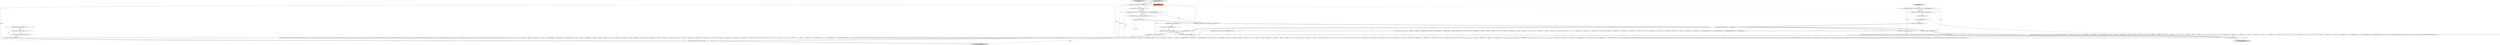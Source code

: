 digraph {
7 [style = filled, label = "primaryExpression['1', '0', '0']", fillcolor = lightgray, shape = diamond image = "AAA0AAABBB1BBB"];
31 [style = filled, label = "setState(766)@@@7@@@['0', '0', '1']", fillcolor = white, shape = ellipse image = "AAA0AAABBB3BBB"];
3 [style = filled, label = "enterRecursionRule(_localctx,60,RULE_primaryExpression,_p)@@@8@@@['1', '1', '0']", fillcolor = white, shape = ellipse image = "AAA0AAABBB1BBB"];
32 [style = filled, label = "getInterpreter().adaptivePredict(_input,100,_ctx)@@@30@@@['0', '0', '1']", fillcolor = white, shape = diamond image = "AAA0AAABBB3BBB"];
5 [style = filled, label = "RecognitionException re@@@178@@@['1', '1', '0']", fillcolor = white, shape = diamond image = "AAA0AAABBB1BBB"];
22 [style = filled, label = "_errHandler.sync(this)@@@8@@@['0', '0', '1']", fillcolor = white, shape = ellipse image = "AAA0AAABBB3BBB"];
10 [style = filled, label = "_errHandler.recover(this,re)@@@181@@@['1', '1', '0']", fillcolor = white, shape = ellipse image = "AAA0AAABBB1BBB"];
11 [style = filled, label = "PrimaryExpressionContext _localctx = new PrimaryExpressionContext(_ctx,_parentState)@@@5@@@['1', '1', '0']", fillcolor = white, shape = ellipse image = "AAA0AAABBB1BBB"];
18 [style = filled, label = "primaryExpression['0', '1', '0']", fillcolor = lightgray, shape = diamond image = "AAA0AAABBB2BBB"];
9 [style = filled, label = "_localctx.exception = re@@@179@@@['1', '1', '0']", fillcolor = white, shape = ellipse image = "AAA0AAABBB1BBB"];
36 [style = filled, label = "RecognitionException re@@@45@@@['0', '0', '1']", fillcolor = white, shape = diamond image = "AAA0AAABBB3BBB"];
24 [style = filled, label = "enterOuterAlt(_localctx,1)@@@10@@@['0', '0', '1']", fillcolor = white, shape = ellipse image = "AAA0AAABBB3BBB"];
30 [style = filled, label = "int _la@@@5@@@['0', '0', '1']", fillcolor = white, shape = ellipse image = "AAA0AAABBB3BBB"];
6 [style = filled, label = "getInterpreter().adaptivePredict(_input,101,_ctx)@@@9@@@['1', '1', '1']", fillcolor = white, shape = diamond image = "AAA0AAABBB1BBB"];
1 [style = filled, label = "return _localctx@@@186@@@['1', '1', '0']", fillcolor = lightgray, shape = ellipse image = "AAA0AAABBB1BBB"];
28 [style = filled, label = "enterRule(_localctx,96,RULE_tableIdentifier)@@@4@@@['0', '0', '1']", fillcolor = white, shape = ellipse image = "AAA0AAABBB3BBB"];
35 [style = filled, label = "{setState(763)_errHandler.sync(this)switch (getInterpreter().adaptivePredict(_input,100,_ctx)) {case 1:{setState(760)((TableIdentifierContext)_localctx).catalog = identifier()setState(761)match(T__3)}breaksetState(765)((TableIdentifierContext)_localctx).name = identifier()}@@@27@@@['0', '0', '1']", fillcolor = white, shape = ellipse image = "AAA0AAABBB3BBB"];
0 [style = filled, label = "_errHandler.reportError(this,re)@@@180@@@['1', '1', '0']", fillcolor = white, shape = ellipse image = "AAA0AAABBB1BBB"];
2 [style = filled, label = "int _parentState = getState()@@@4@@@['1', '1', '0']", fillcolor = white, shape = ellipse image = "AAA0AAABBB1BBB"];
13 [style = filled, label = "PrimaryExpressionContext _prevctx = _localctx@@@6@@@['1', '1', '0']", fillcolor = white, shape = ellipse image = "AAA0AAABBB1BBB"];
17 [style = filled, label = "{setState(622)_errHandler.sync(this)switch (getInterpreter().adaptivePredict(_input,86,_ctx)) {case 1:{_localctx = new CastContext(_localctx)_ctx = _localctx_prevctx = _localctxsetState(587)castExpression()}breakcase 2:{_localctx = new ExtractContext(_localctx)_ctx = _localctx_prevctx = _localctxsetState(588)extractExpression()}breakcase 3:{_localctx = new CurrentDateTimeFunctionContext(_localctx)_ctx = _localctx_prevctx = _localctxsetState(589)builtinDateTimeFunction()}breakcase 4:{_localctx = new ConstantDefaultContext(_localctx)_ctx = _localctx_prevctx = _localctxsetState(590)constant()}breakcase 5:{_localctx = new StarContext(_localctx)_ctx = _localctx_prevctx = _localctxsetState(594)_la = _input.LA(1)if ((((_la) & ~0x3f) == 0 && ((1L << _la) & ((1L << ANALYZE) | (1L << ANALYZED) | (1L << CATALOGS) | (1L << COLUMNS) | (1L << CURRENT_DATE) | (1L << CURRENT_TIME) | (1L << CURRENT_TIMESTAMP) | (1L << DAY) | (1L << DEBUG) | (1L << EXECUTABLE) | (1L << EXPLAIN) | (1L << FIRST) | (1L << FORMAT) | (1L << FULL) | (1L << FUNCTIONS) | (1L << GRAPHVIZ) | (1L << HOUR) | (1L << INTERVAL) | (1L << LAST) | (1L << LIMIT) | (1L << MAPPED) | (1L << MINUTE) | (1L << MONTH))) != 0) || ((((_la - 69)) & ~0x3f) == 0 && ((1L << (_la - 69)) & ((1L << (OPTIMIZED - 69)) | (1L << (PARSED - 69)) | (1L << (PHYSICAL - 69)) | (1L << (PLAN - 69)) | (1L << (RLIKE - 69)) | (1L << (QUERY - 69)) | (1L << (SCHEMAS - 69)) | (1L << (SECOND - 69)) | (1L << (SHOW - 69)) | (1L << (SYS - 69)) | (1L << (TABLES - 69)) | (1L << (TEXT - 69)) | (1L << (TYPE - 69)) | (1L << (TYPES - 69)) | (1L << (VERIFY - 69)) | (1L << (YEAR - 69)) | (1L << (IDENTIFIER - 69)) | (1L << (DIGIT_IDENTIFIER - 69)) | (1L << (QUOTED_IDENTIFIER - 69)) | (1L << (BACKQUOTED_IDENTIFIER - 69)))) != 0)) {{setState(591)qualifiedName()setState(592)match(DOT)}}setState(596)match(ASTERISK)}breakcase 6:{_localctx = new FunctionContext(_localctx)_ctx = _localctx_prevctx = _localctxsetState(597)functionExpression()}breakcase 7:{_localctx = new SubqueryExpressionContext(_localctx)_ctx = _localctx_prevctx = _localctxsetState(598)match(T__0)setState(599)query()setState(600)match(T__1)}breakcase 8:{_localctx = new DereferenceContext(_localctx)_ctx = _localctx_prevctx = _localctxsetState(602)qualifiedName()}breakcase 9:{_localctx = new ParenthesizedExpressionContext(_localctx)_ctx = _localctx_prevctx = _localctxsetState(603)match(T__0)setState(604)expression()setState(605)match(T__1)}breakcase 10:{_localctx = new CaseContext(_localctx)_ctx = _localctx_prevctx = _localctxsetState(607)match(CASE)setState(609)_la = _input.LA(1)if ((((_la) & ~0x3f) == 0 && ((1L << _la) & ((1L << T__0) | (1L << ANALYZE) | (1L << ANALYZED) | (1L << CASE) | (1L << CAST) | (1L << CATALOGS) | (1L << COLUMNS) | (1L << CONVERT) | (1L << CURRENT_DATE) | (1L << CURRENT_TIME) | (1L << CURRENT_TIMESTAMP) | (1L << DAY) | (1L << DEBUG) | (1L << EXECUTABLE) | (1L << EXISTS) | (1L << EXPLAIN) | (1L << EXTRACT) | (1L << FALSE) | (1L << FIRST) | (1L << FORMAT) | (1L << FULL) | (1L << FUNCTIONS) | (1L << GRAPHVIZ) | (1L << HOUR) | (1L << INTERVAL) | (1L << LAST) | (1L << LEFT) | (1L << LIMIT) | (1L << MAPPED) | (1L << MATCH) | (1L << MINUTE) | (1L << MONTH))) != 0) || ((((_la - 65)) & ~0x3f) == 0 && ((1L << (_la - 65)) & ((1L << (NOT - 65)) | (1L << (NULL - 65)) | (1L << (OPTIMIZED - 65)) | (1L << (PARSED - 65)) | (1L << (PHYSICAL - 65)) | (1L << (PLAN - 65)) | (1L << (RIGHT - 65)) | (1L << (RLIKE - 65)) | (1L << (QUERY - 65)) | (1L << (SCHEMAS - 65)) | (1L << (SECOND - 65)) | (1L << (SHOW - 65)) | (1L << (SYS - 65)) | (1L << (TABLES - 65)) | (1L << (TEXT - 65)) | (1L << (TRUE - 65)) | (1L << (TYPE - 65)) | (1L << (TYPES - 65)) | (1L << (VERIFY - 65)) | (1L << (YEAR - 65)) | (1L << (FUNCTION_ESC - 65)) | (1L << (DATE_ESC - 65)) | (1L << (TIME_ESC - 65)) | (1L << (TIMESTAMP_ESC - 65)) | (1L << (GUID_ESC - 65)) | (1L << (PLUS - 65)) | (1L << (MINUS - 65)) | (1L << (ASTERISK - 65)) | (1L << (PARAM - 65)) | (1L << (STRING - 65)) | (1L << (INTEGER_VALUE - 65)) | (1L << (DECIMAL_VALUE - 65)) | (1L << (IDENTIFIER - 65)) | (1L << (DIGIT_IDENTIFIER - 65)))) != 0) || _la == QUOTED_IDENTIFIER || _la == BACKQUOTED_IDENTIFIER) {{setState(608)((CaseContext)_localctx).operand = booleanExpression(0)}}setState(612)_errHandler.sync(this)_la = _input.LA(1)setState(618)_la = _input.LA(1)if (_la == ELSE) {{setState(616)match(ELSE)setState(617)((CaseContext)_localctx).elseClause = booleanExpression(0)}}setState(620)match(END)}break_ctx.stop = _input.LT(-1)setState(629)_errHandler.sync(this)_alt = getInterpreter().adaptivePredict(_input,87,_ctx)while (_alt != 2 && _alt != org.antlr.v4.runtime.atn.ATN.INVALID_ALT_NUMBER) {if (_alt == 1) {if (_parseListeners != null) triggerExitRuleEvent()_prevctx = _localctx{{_localctx = new CastOperatorExpressionContext(new PrimaryExpressionContext(_parentctx,_parentState))pushNewRecursionContext(_localctx,_startState,RULE_primaryExpression)setState(624)if (!(precpred(_ctx,10))) throw new FailedPredicateException(this,\"precpred(_ctx, 10)\")setState(625)match(CAST_OP)setState(626)dataType()}}}setState(631)_errHandler.sync(this)_alt = getInterpreter().adaptivePredict(_input,87,_ctx)}}@@@13@@@['1', '1', '0']", fillcolor = white, shape = ellipse image = "AAA0AAABBB1BBB"];
14 [style = filled, label = "int _alt@@@11@@@['1', '1', '0']", fillcolor = white, shape = ellipse image = "AAA0AAABBB1BBB"];
8 [style = filled, label = "int _startState = 60@@@7@@@['1', '1', '0']", fillcolor = white, shape = ellipse image = "AAA0AAABBB1BBB"];
16 [style = filled, label = "int _p@@@2@@@['1', '1', '0']", fillcolor = tomato, shape = box image = "AAA0AAABBB1BBB"];
23 [style = filled, label = "tableIdentifier['0', '0', '1']", fillcolor = lightgray, shape = diamond image = "AAA0AAABBB3BBB"];
15 [style = filled, label = "enterOuterAlt(_localctx,1)@@@12@@@['1', '1', '0']", fillcolor = white, shape = ellipse image = "AAA0AAABBB1BBB"];
4 [style = filled, label = "{unrollRecursionContexts(_parentctx)}@@@183@@@['1', '1', '0']", fillcolor = white, shape = ellipse image = "AAA0AAABBB1BBB"];
33 [style = filled, label = "{setState(757)_la = _input.LA(1)if ((((_la) & ~0x3f) == 0 && ((1L << _la) & ((1L << ANALYZE) | (1L << ANALYZED) | (1L << CATALOGS) | (1L << COLUMNS) | (1L << CURRENT_DATE) | (1L << CURRENT_TIME) | (1L << CURRENT_TIMESTAMP) | (1L << DAY) | (1L << DEBUG) | (1L << EXECUTABLE) | (1L << EXPLAIN) | (1L << FIRST) | (1L << FORMAT) | (1L << FULL) | (1L << FUNCTIONS) | (1L << GRAPHVIZ) | (1L << HOUR) | (1L << INTERVAL) | (1L << LAST) | (1L << LIMIT) | (1L << MAPPED) | (1L << MINUTE) | (1L << MONTH))) != 0) || ((((_la - 67)) & ~0x3f) == 0 && ((1L << (_la - 67)) & ((1L << (OPTIMIZED - 67)) | (1L << (PARSED - 67)) | (1L << (PHYSICAL - 67)) | (1L << (PLAN - 67)) | (1L << (RLIKE - 67)) | (1L << (QUERY - 67)) | (1L << (SCHEMAS - 67)) | (1L << (SECOND - 67)) | (1L << (SHOW - 67)) | (1L << (SYS - 67)) | (1L << (TABLES - 67)) | (1L << (TEXT - 67)) | (1L << (TYPE - 67)) | (1L << (TYPES - 67)) | (1L << (VERIFY - 67)) | (1L << (YEAR - 67)) | (1L << (IDENTIFIER - 67)) | (1L << (DIGIT_IDENTIFIER - 67)) | (1L << (QUOTED_IDENTIFIER - 67)) | (1L << (BACKQUOTED_IDENTIFIER - 67)))) != 0)) {{setState(754)((TableIdentifierContext)_localctx).catalog = identifier()setState(755)match(T__3)}}setState(759)match(TABLE_IDENTIFIER)}@@@11@@@['0', '0', '1']", fillcolor = white, shape = ellipse image = "AAA0AAABBB3BBB"];
27 [style = filled, label = "TableIdentifierContext _localctx = new TableIdentifierContext(_ctx,getState())@@@3@@@['0', '0', '1']", fillcolor = white, shape = ellipse image = "AAA0AAABBB3BBB"];
21 [style = filled, label = "_errHandler.recover(this,re)@@@48@@@['0', '0', '1']", fillcolor = white, shape = ellipse image = "AAA0AAABBB3BBB"];
34 [style = filled, label = "{exitRule()}@@@50@@@['0', '0', '1']", fillcolor = white, shape = ellipse image = "AAA0AAABBB3BBB"];
20 [style = filled, label = "enterOuterAlt(_localctx,2)@@@26@@@['0', '0', '1']", fillcolor = white, shape = ellipse image = "AAA0AAABBB3BBB"];
29 [style = filled, label = "return _localctx@@@53@@@['0', '0', '1']", fillcolor = lightgray, shape = ellipse image = "AAA0AAABBB3BBB"];
26 [style = filled, label = "_localctx.exception = re@@@46@@@['0', '0', '1']", fillcolor = white, shape = ellipse image = "AAA0AAABBB3BBB"];
12 [style = filled, label = "ParserRuleContext _parentctx = _ctx@@@3@@@['1', '1', '0']", fillcolor = white, shape = ellipse image = "AAA0AAABBB1BBB"];
25 [style = filled, label = "(((_la) & ~0x3f) == 0 && ((1L << _la) & ((1L << ANALYZE) | (1L << ANALYZED) | (1L << CATALOGS) | (1L << COLUMNS) | (1L << CURRENT_DATE) | (1L << CURRENT_TIME) | (1L << CURRENT_TIMESTAMP) | (1L << DAY) | (1L << DEBUG) | (1L << EXECUTABLE) | (1L << EXPLAIN) | (1L << FIRST) | (1L << FORMAT) | (1L << FULL) | (1L << FUNCTIONS) | (1L << GRAPHVIZ) | (1L << HOUR) | (1L << INTERVAL) | (1L << LAST) | (1L << LIMIT) | (1L << MAPPED) | (1L << MINUTE) | (1L << MONTH))) != 0) || ((((_la - 67)) & ~0x3f) == 0 && ((1L << (_la - 67)) & ((1L << (OPTIMIZED - 67)) | (1L << (PARSED - 67)) | (1L << (PHYSICAL - 67)) | (1L << (PLAN - 67)) | (1L << (RLIKE - 67)) | (1L << (QUERY - 67)) | (1L << (SCHEMAS - 67)) | (1L << (SECOND - 67)) | (1L << (SHOW - 67)) | (1L << (SYS - 67)) | (1L << (TABLES - 67)) | (1L << (TEXT - 67)) | (1L << (TYPE - 67)) | (1L << (TYPES - 67)) | (1L << (VERIFY - 67)) | (1L << (YEAR - 67)) | (1L << (IDENTIFIER - 67)) | (1L << (DIGIT_IDENTIFIER - 67)) | (1L << (QUOTED_IDENTIFIER - 67)) | (1L << (BACKQUOTED_IDENTIFIER - 67)))) != 0)@@@14@@@['0', '0', '1']", fillcolor = white, shape = diamond image = "AAA0AAABBB3BBB"];
19 [style = filled, label = "_errHandler.reportError(this,re)@@@47@@@['0', '0', '1']", fillcolor = white, shape = ellipse image = "AAA0AAABBB3BBB"];
28->30 [style = bold, label=""];
5->0 [style = dotted, label="true"];
14->17 [style = solid, label="_alt"];
11->3 [style = solid, label="_localctx"];
5->10 [style = dotted, label="true"];
2->11 [style = solid, label="_parentState"];
35->29 [style = solid, label="_localctx"];
24->33 [style = bold, label=""];
2->17 [style = solid, label="_parentState"];
27->28 [style = bold, label=""];
22->6 [style = bold, label=""];
2->11 [style = bold, label=""];
12->17 [style = solid, label="_parentctx"];
5->9 [style = dotted, label="true"];
12->2 [style = bold, label=""];
6->32 [style = dotted, label="true"];
23->27 [style = bold, label=""];
33->34 [style = bold, label=""];
12->4 [style = solid, label="_parentctx"];
31->22 [style = bold, label=""];
36->21 [style = dotted, label="true"];
6->24 [style = bold, label=""];
9->0 [style = bold, label=""];
5->9 [style = bold, label=""];
6->20 [style = bold, label=""];
12->27 [style = dashed, label="0"];
30->33 [style = solid, label="_la"];
8->3 [style = bold, label=""];
16->3 [style = solid, label="_p"];
4->1 [style = bold, label=""];
3->6 [style = bold, label=""];
30->31 [style = bold, label=""];
11->17 [style = solid, label="_localctx"];
17->4 [style = bold, label=""];
0->10 [style = bold, label=""];
26->19 [style = bold, label=""];
19->21 [style = bold, label=""];
18->16 [style = dotted, label="true"];
36->26 [style = dotted, label="true"];
6->14 [style = bold, label=""];
7->12 [style = bold, label=""];
20->35 [style = bold, label=""];
6->24 [style = dotted, label="true"];
10->4 [style = bold, label=""];
33->29 [style = solid, label="_localctx"];
6->25 [style = dotted, label="true"];
36->26 [style = bold, label=""];
36->19 [style = dotted, label="true"];
11->13 [style = bold, label=""];
6->17 [style = solid, label="_la"];
21->34 [style = bold, label=""];
27->28 [style = solid, label="_localctx"];
34->29 [style = bold, label=""];
13->8 [style = bold, label=""];
18->12 [style = bold, label=""];
6->20 [style = dotted, label="true"];
27->20 [style = solid, label="_localctx"];
35->34 [style = bold, label=""];
14->15 [style = bold, label=""];
7->16 [style = dotted, label="true"];
17->1 [style = solid, label="_localctx"];
8->17 [style = solid, label="_startState"];
11->13 [style = solid, label="_localctx"];
11->15 [style = solid, label="_localctx"];
27->24 [style = solid, label="_localctx"];
15->17 [style = bold, label=""];
}
